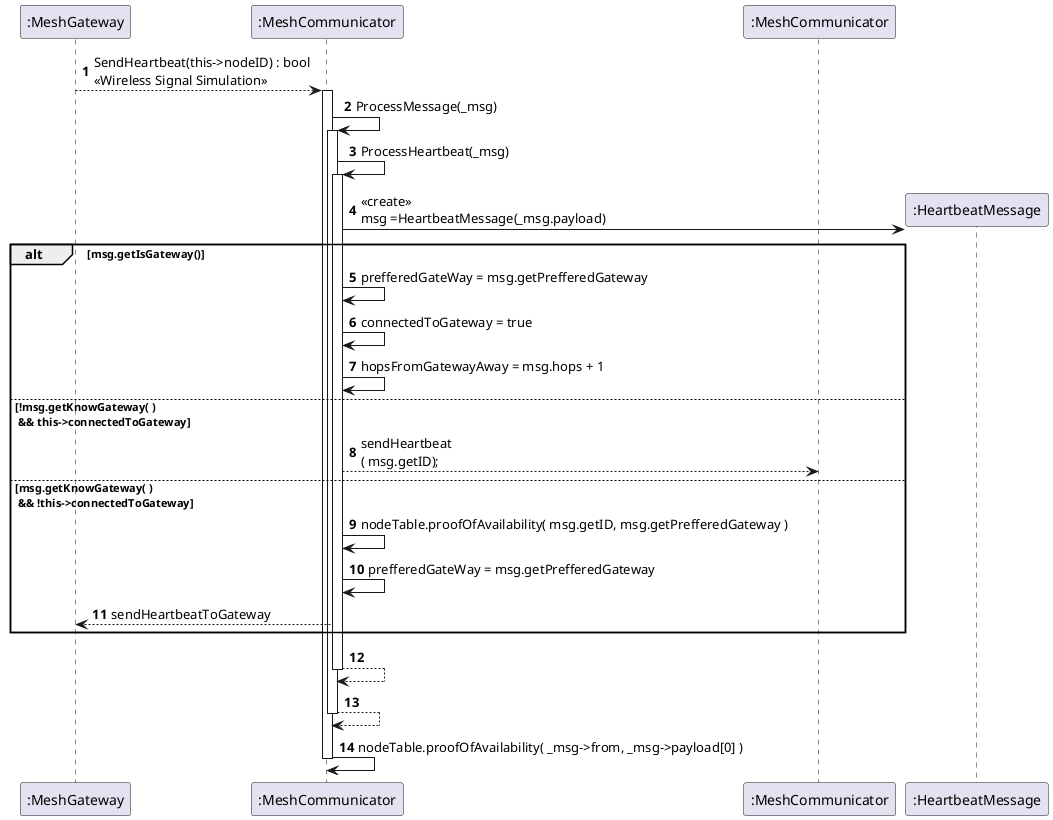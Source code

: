 @startuml
autonumber
participant ":MeshGateway" as 1
participant ":MeshCommunicator" as 2
participant ":MeshCommunicator" as 0

1 --> 2 ++: SendHeartbeat(this->nodeID) : bool\n<<Wireless Signal Simulation>>
	2->2 ++:ProcessMessage(_msg)	
	2->2 ++:ProcessHeartbeat(_msg)
    2->":HeartbeatMessage" ** : <<create>>\nmsg =HeartbeatMessage(_msg.payload)
    
	alt msg.getIsGateway()
    	2->2 : prefferedGateWay = msg.getPrefferedGateway
  		2->2 : connectedToGateway = true
  		2->2 : hopsFromGatewayAway = msg.hops + 1
    	   
    else !msg.getKnowGateway( )\n && this->connectedToGateway
    	2--> 0 : sendHeartbeat\n( msg.getID);
    else msg.getKnowGateway( )\n && !this->connectedToGateway
    	2-> 2 : nodeTable.proofOfAvailability( msg.getID, msg.getPrefferedGateway )
        2-> 2 : prefferedGateWay = msg.getPrefferedGateway
        2--> 1 : sendHeartbeatToGateway
    end
    return
  return 
  2->2 : nodeTable.proofOfAvailability( _msg->from, _msg->payload[0] )
  deactivate

@enduml